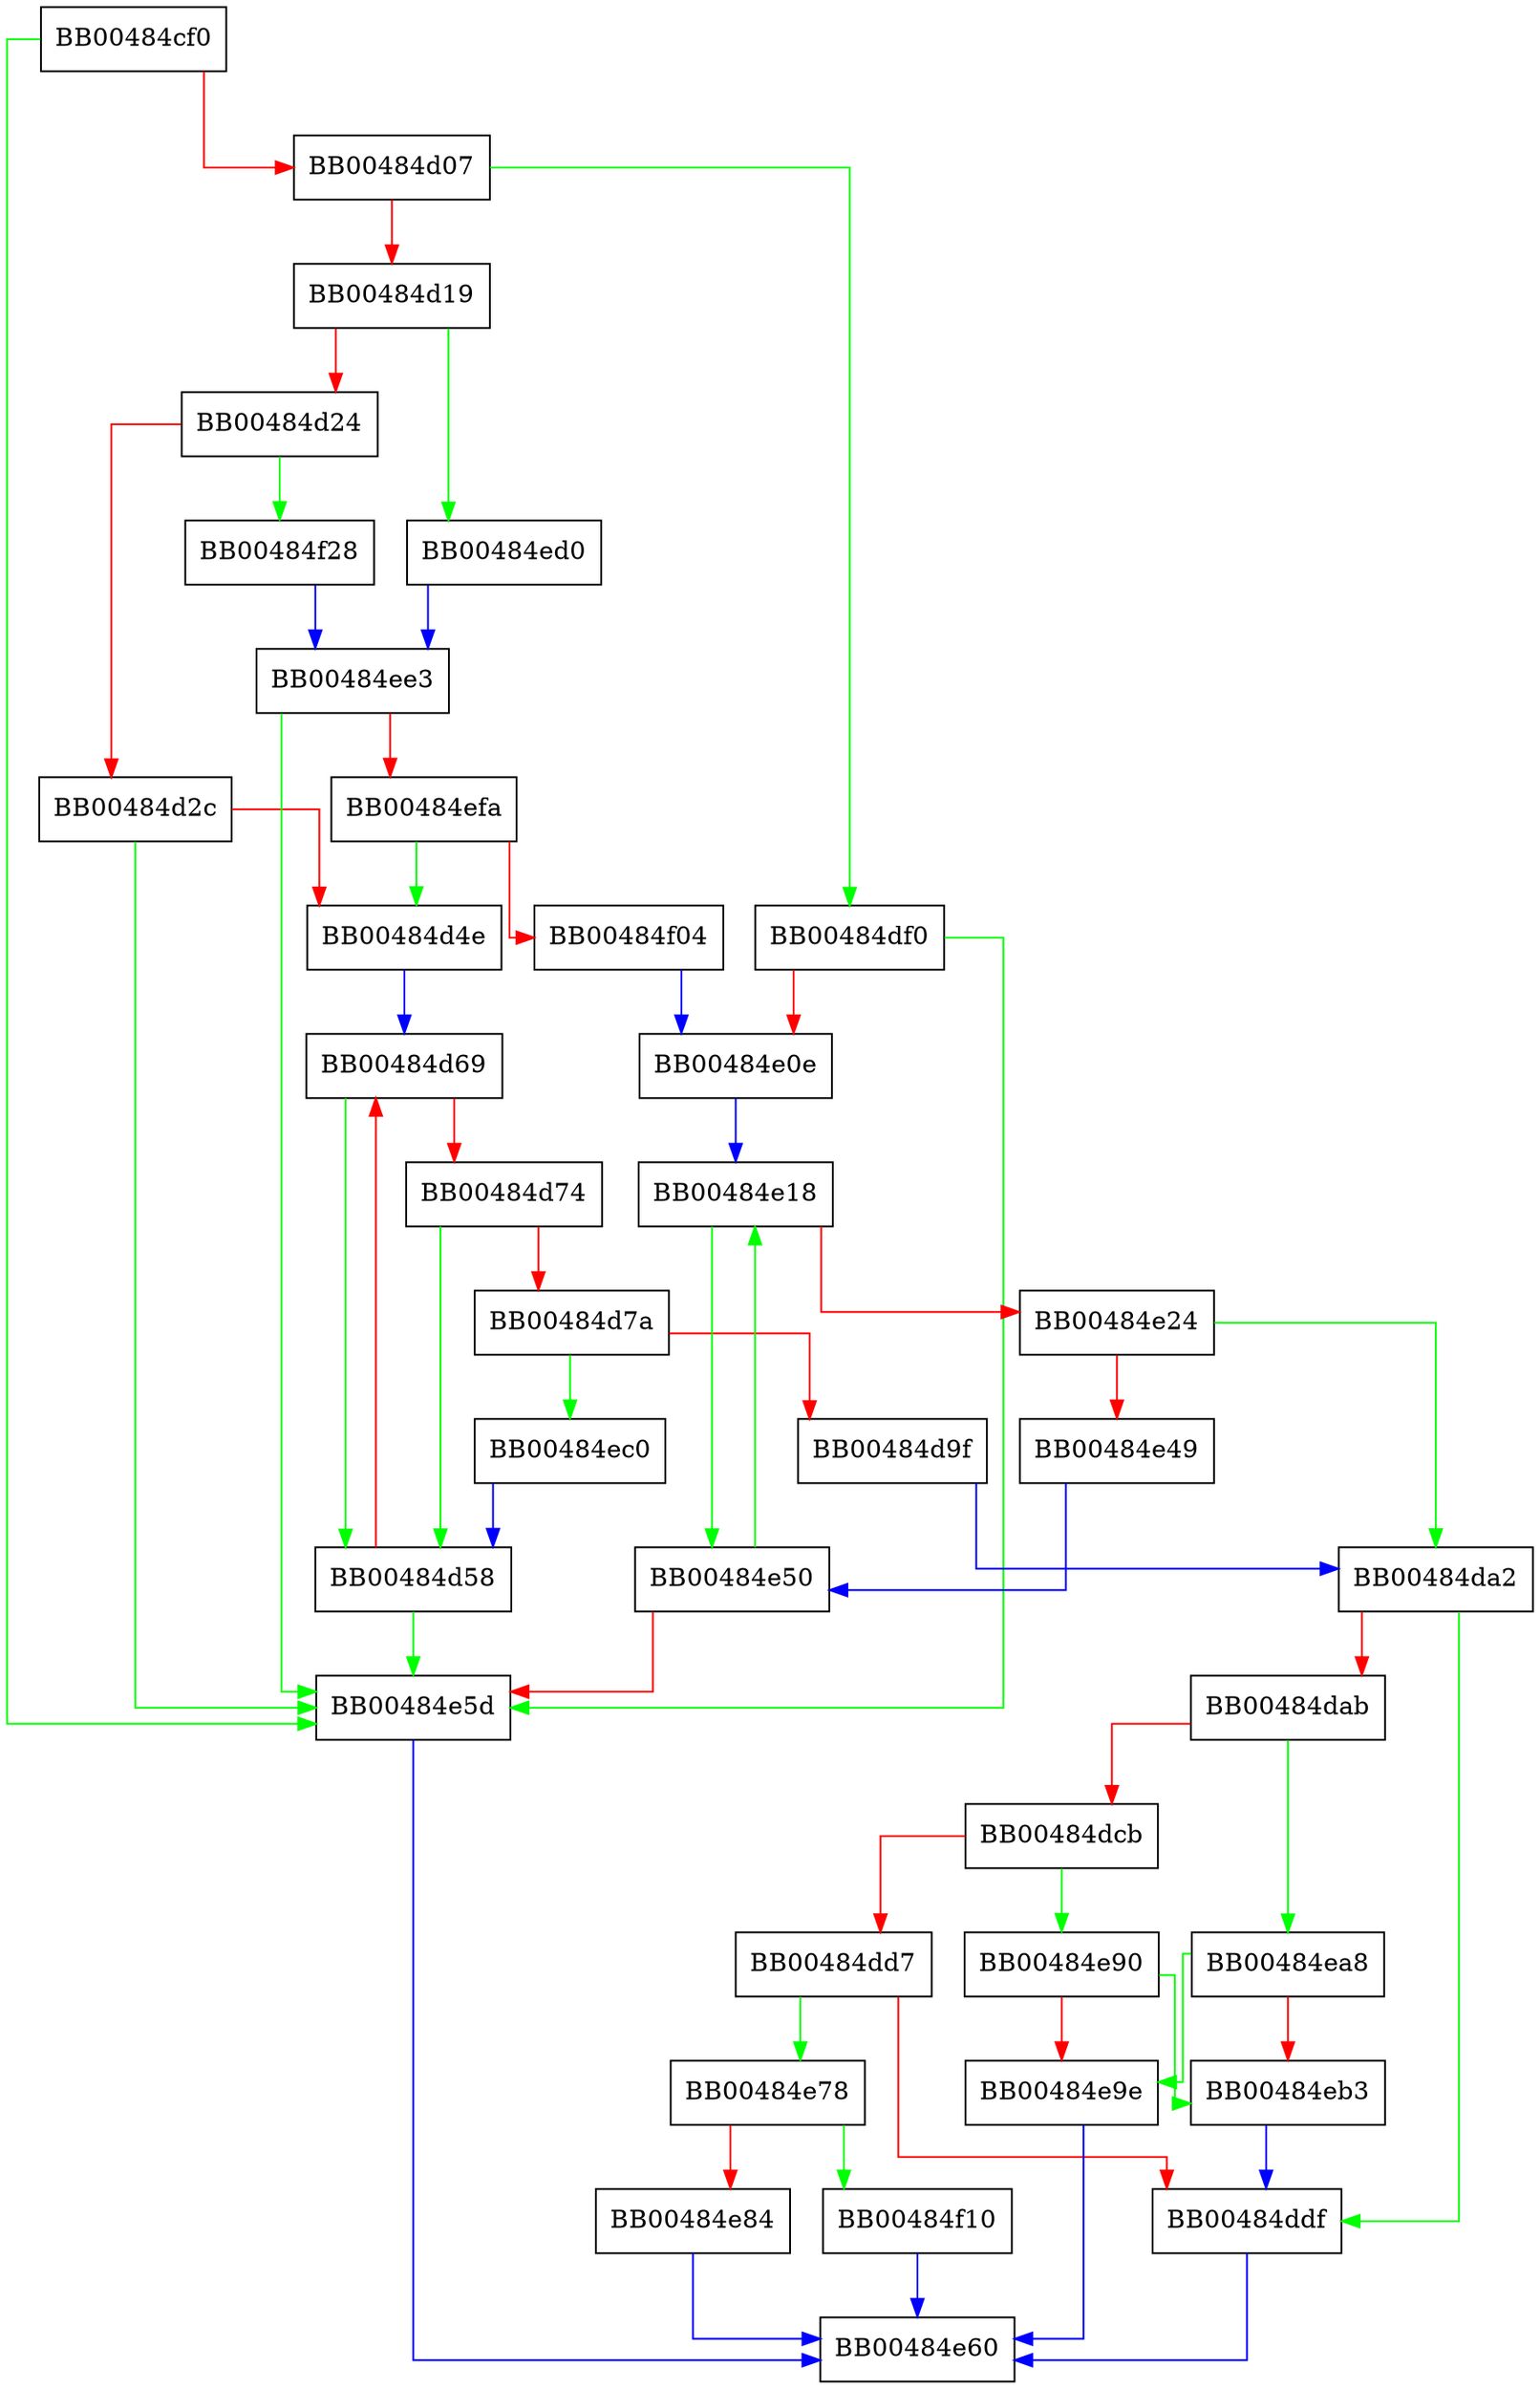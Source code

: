 digraph ssl_set_option_list {
  node [shape="box"];
  graph [splines=ortho];
  BB00484cf0 -> BB00484e5d [color="green"];
  BB00484cf0 -> BB00484d07 [color="red"];
  BB00484d07 -> BB00484df0 [color="green"];
  BB00484d07 -> BB00484d19 [color="red"];
  BB00484d19 -> BB00484ed0 [color="green"];
  BB00484d19 -> BB00484d24 [color="red"];
  BB00484d24 -> BB00484f28 [color="green"];
  BB00484d24 -> BB00484d2c [color="red"];
  BB00484d2c -> BB00484e5d [color="green"];
  BB00484d2c -> BB00484d4e [color="red"];
  BB00484d4e -> BB00484d69 [color="blue"];
  BB00484d58 -> BB00484e5d [color="green"];
  BB00484d58 -> BB00484d69 [color="red"];
  BB00484d69 -> BB00484d58 [color="green"];
  BB00484d69 -> BB00484d74 [color="red"];
  BB00484d74 -> BB00484d58 [color="green"];
  BB00484d74 -> BB00484d7a [color="red"];
  BB00484d7a -> BB00484ec0 [color="green"];
  BB00484d7a -> BB00484d9f [color="red"];
  BB00484d9f -> BB00484da2 [color="blue"];
  BB00484da2 -> BB00484ddf [color="green"];
  BB00484da2 -> BB00484dab [color="red"];
  BB00484dab -> BB00484ea8 [color="green"];
  BB00484dab -> BB00484dcb [color="red"];
  BB00484dcb -> BB00484e90 [color="green"];
  BB00484dcb -> BB00484dd7 [color="red"];
  BB00484dd7 -> BB00484e78 [color="green"];
  BB00484dd7 -> BB00484ddf [color="red"];
  BB00484ddf -> BB00484e60 [color="blue"];
  BB00484df0 -> BB00484e5d [color="green"];
  BB00484df0 -> BB00484e0e [color="red"];
  BB00484e0e -> BB00484e18 [color="blue"];
  BB00484e18 -> BB00484e50 [color="green"];
  BB00484e18 -> BB00484e24 [color="red"];
  BB00484e24 -> BB00484da2 [color="green"];
  BB00484e24 -> BB00484e49 [color="red"];
  BB00484e49 -> BB00484e50 [color="blue"];
  BB00484e50 -> BB00484e18 [color="green"];
  BB00484e50 -> BB00484e5d [color="red"];
  BB00484e5d -> BB00484e60 [color="blue"];
  BB00484e78 -> BB00484f10 [color="green"];
  BB00484e78 -> BB00484e84 [color="red"];
  BB00484e84 -> BB00484e60 [color="blue"];
  BB00484e90 -> BB00484eb3 [color="green"];
  BB00484e90 -> BB00484e9e [color="red"];
  BB00484e9e -> BB00484e60 [color="blue"];
  BB00484ea8 -> BB00484e9e [color="green"];
  BB00484ea8 -> BB00484eb3 [color="red"];
  BB00484eb3 -> BB00484ddf [color="blue"];
  BB00484ec0 -> BB00484d58 [color="blue"];
  BB00484ed0 -> BB00484ee3 [color="blue"];
  BB00484ee3 -> BB00484e5d [color="green"];
  BB00484ee3 -> BB00484efa [color="red"];
  BB00484efa -> BB00484d4e [color="green"];
  BB00484efa -> BB00484f04 [color="red"];
  BB00484f04 -> BB00484e0e [color="blue"];
  BB00484f10 -> BB00484e60 [color="blue"];
  BB00484f28 -> BB00484ee3 [color="blue"];
}